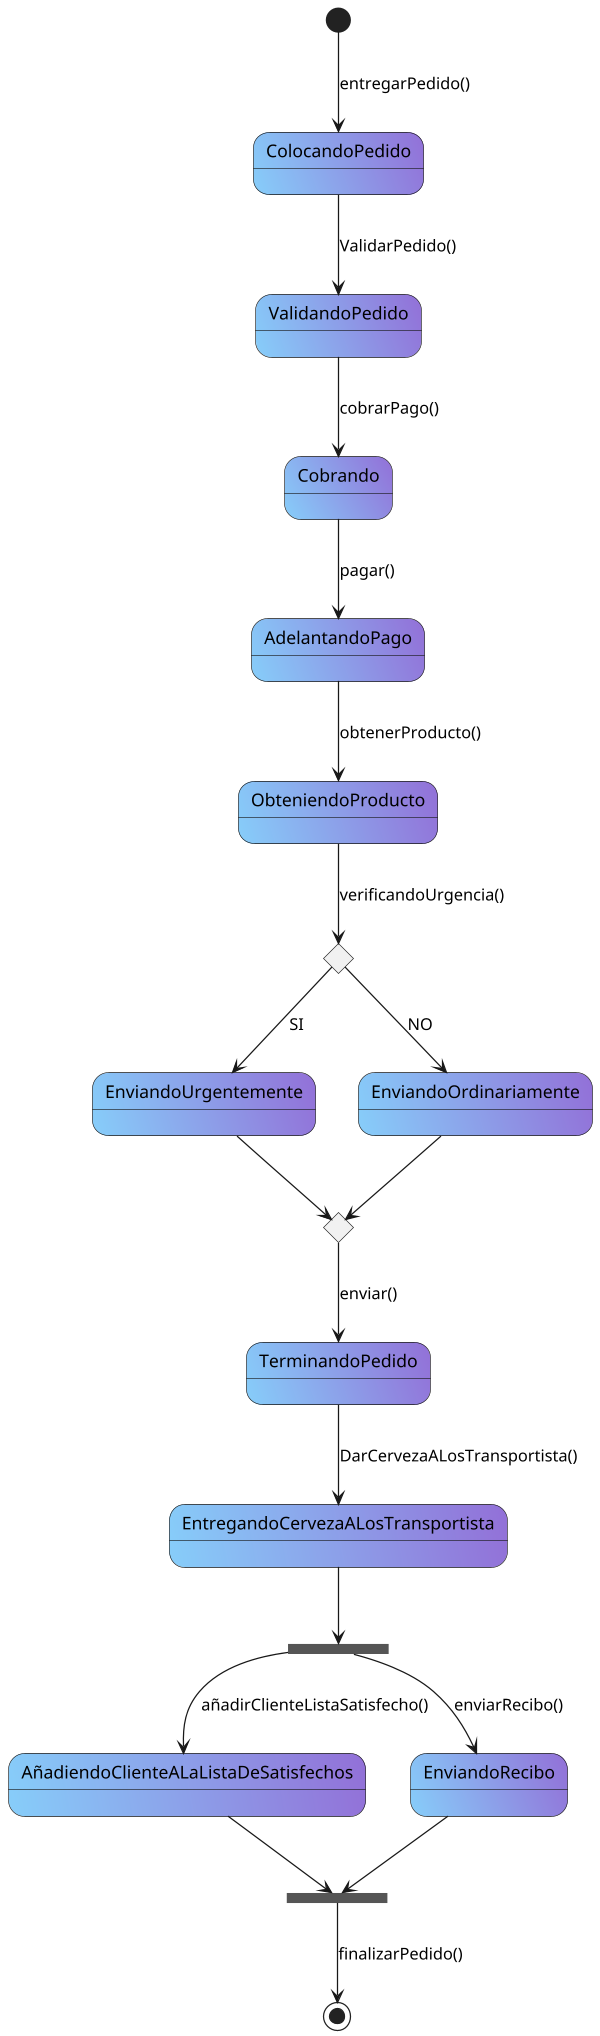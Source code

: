 @startuml Reto06_EjercicioI


scale 600 width 
state VerificarUrgencia <<choice>>
state verificadoUrgencia <<choice>>
state finalSeparacion <<fork>>
state finalUnion <<join>>
 
skinparam state{
    BackgroundColor LightSkyblue\mediumpurple
}

[*]-->ColocandoPedido : entregarPedido()
ColocandoPedido-->ValidandoPedido: ValidarPedido()
ValidandoPedido -->Cobrando: cobrarPago()
Cobrando --> AdelantandoPago: pagar()
AdelantandoPago --> ObteniendoProducto : obtenerProducto()
ObteniendoProducto --> VerificarUrgencia: verificandoUrgencia()
VerificarUrgencia --> EnviandoUrgentemente: SI
VerificarUrgencia --> EnviandoOrdinariamente: NO
EnviandoUrgentemente --> verificadoUrgencia
EnviandoOrdinariamente --> verificadoUrgencia
verificadoUrgencia --> TerminandoPedido: enviar()
TerminandoPedido --> EntregandoCervezaALosTransportista : DarCervezaALosTransportista()
EntregandoCervezaALosTransportista --> finalSeparacion
finalSeparacion --> AñadiendoClienteALaListaDeSatisfechos: añadirClienteListaSatisfecho()
finalSeparacion --> EnviandoRecibo : enviarRecibo()
AñadiendoClienteALaListaDeSatisfechos --> finalUnion
EnviandoRecibo --> finalUnion
finalUnion --> [*]: finalizarPedido()

@enduml